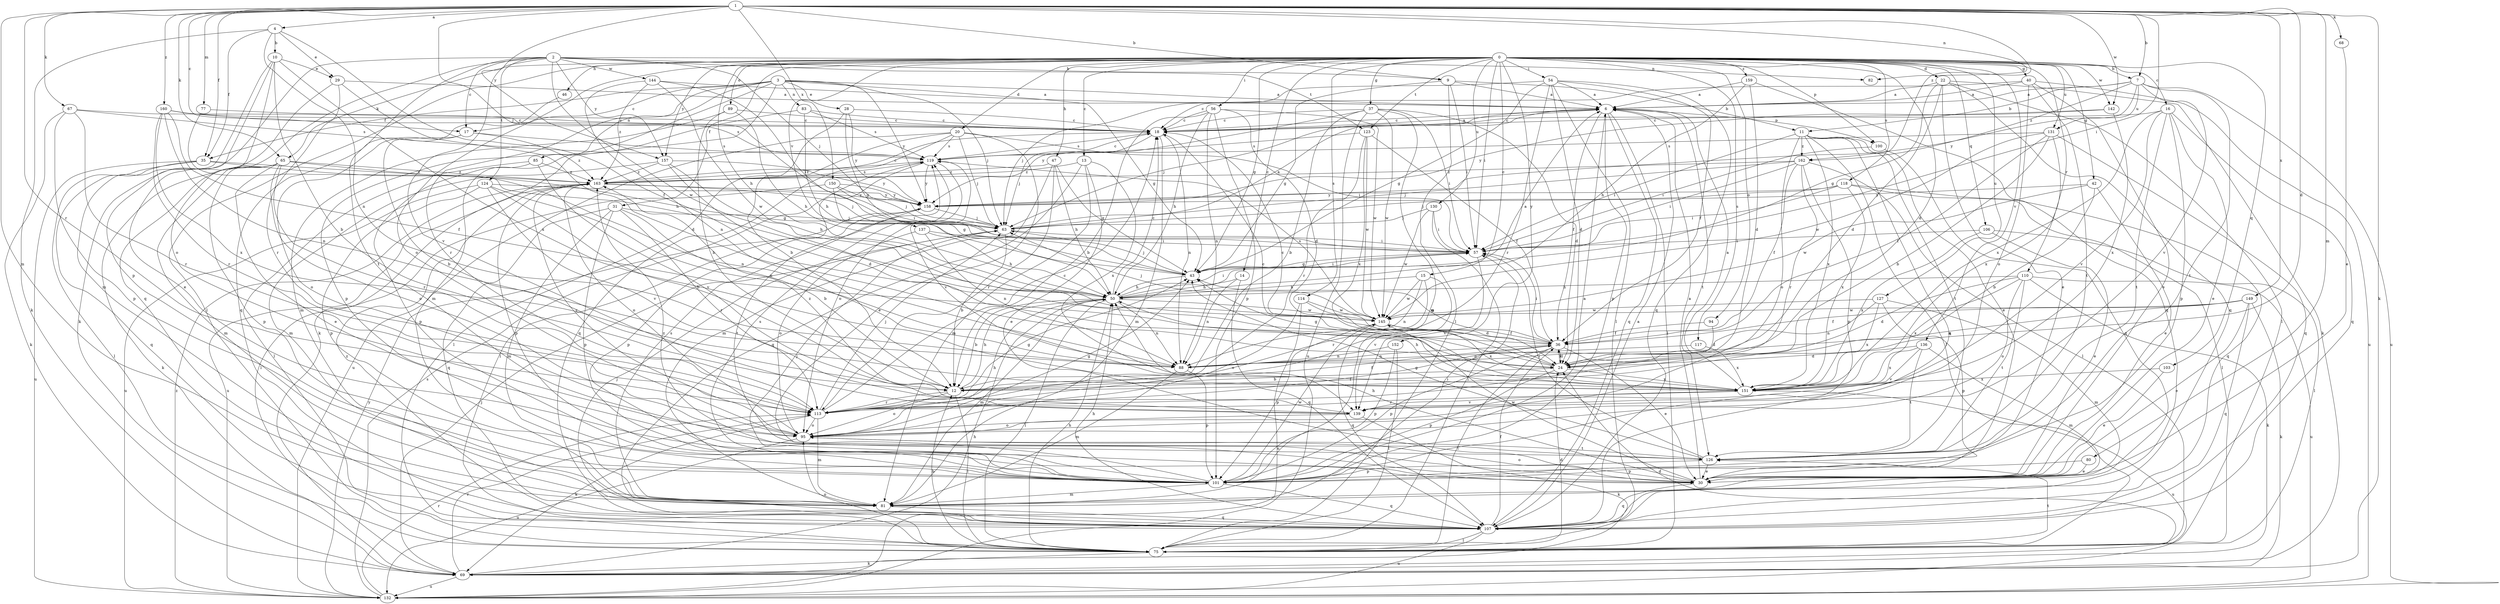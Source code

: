 strict digraph  {
0;
1;
2;
3;
4;
6;
7;
9;
10;
11;
12;
13;
14;
15;
16;
17;
18;
20;
22;
24;
28;
29;
30;
31;
35;
36;
37;
40;
42;
43;
46;
47;
50;
54;
56;
57;
63;
65;
67;
68;
69;
75;
77;
80;
81;
82;
83;
85;
88;
89;
94;
95;
100;
101;
103;
106;
107;
110;
113;
114;
117;
118;
119;
123;
124;
126;
127;
130;
131;
132;
136;
137;
139;
142;
144;
145;
149;
150;
151;
152;
157;
158;
159;
160;
162;
163;
0 -> 7  [label=b];
0 -> 13  [label=c];
0 -> 14  [label=c];
0 -> 15  [label=c];
0 -> 16  [label=c];
0 -> 20  [label=d];
0 -> 22  [label=d];
0 -> 24  [label=d];
0 -> 31  [label=f];
0 -> 37  [label=g];
0 -> 40  [label=g];
0 -> 42  [label=g];
0 -> 43  [label=g];
0 -> 46  [label=h];
0 -> 47  [label=h];
0 -> 50  [label=h];
0 -> 54  [label=i];
0 -> 56  [label=i];
0 -> 57  [label=i];
0 -> 65  [label=k];
0 -> 75  [label=l];
0 -> 89  [label=o];
0 -> 94  [label=o];
0 -> 95  [label=o];
0 -> 100  [label=p];
0 -> 103  [label=q];
0 -> 106  [label=q];
0 -> 110  [label=r];
0 -> 114  [label=s];
0 -> 117  [label=s];
0 -> 118  [label=s];
0 -> 123  [label=t];
0 -> 127  [label=u];
0 -> 130  [label=u];
0 -> 131  [label=u];
0 -> 136  [label=v];
0 -> 137  [label=v];
0 -> 142  [label=w];
0 -> 152  [label=y];
0 -> 157  [label=y];
0 -> 159  [label=z];
1 -> 4  [label=a];
1 -> 7  [label=b];
1 -> 9  [label=b];
1 -> 17  [label=c];
1 -> 24  [label=d];
1 -> 35  [label=f];
1 -> 57  [label=i];
1 -> 63  [label=j];
1 -> 65  [label=k];
1 -> 67  [label=k];
1 -> 68  [label=k];
1 -> 69  [label=k];
1 -> 77  [label=m];
1 -> 80  [label=m];
1 -> 81  [label=m];
1 -> 82  [label=n];
1 -> 113  [label=r];
1 -> 142  [label=w];
1 -> 149  [label=x];
1 -> 150  [label=x];
1 -> 157  [label=y];
1 -> 160  [label=z];
1 -> 162  [label=z];
2 -> 9  [label=b];
2 -> 17  [label=c];
2 -> 63  [label=j];
2 -> 69  [label=k];
2 -> 82  [label=n];
2 -> 107  [label=q];
2 -> 123  [label=t];
2 -> 124  [label=t];
2 -> 126  [label=t];
2 -> 139  [label=v];
2 -> 144  [label=w];
2 -> 145  [label=w];
2 -> 157  [label=y];
3 -> 6  [label=a];
3 -> 17  [label=c];
3 -> 28  [label=e];
3 -> 35  [label=f];
3 -> 43  [label=g];
3 -> 63  [label=j];
3 -> 69  [label=k];
3 -> 81  [label=m];
3 -> 83  [label=n];
3 -> 85  [label=n];
3 -> 113  [label=r];
3 -> 158  [label=y];
4 -> 10  [label=b];
4 -> 29  [label=e];
4 -> 35  [label=f];
4 -> 36  [label=f];
4 -> 69  [label=k];
4 -> 88  [label=n];
6 -> 18  [label=c];
6 -> 36  [label=f];
6 -> 63  [label=j];
6 -> 75  [label=l];
6 -> 100  [label=p];
6 -> 101  [label=p];
6 -> 107  [label=q];
6 -> 126  [label=t];
7 -> 6  [label=a];
7 -> 11  [label=b];
7 -> 126  [label=t];
7 -> 131  [label=u];
7 -> 132  [label=u];
7 -> 139  [label=v];
7 -> 158  [label=y];
7 -> 162  [label=z];
9 -> 6  [label=a];
9 -> 11  [label=b];
9 -> 43  [label=g];
9 -> 57  [label=i];
9 -> 75  [label=l];
10 -> 12  [label=b];
10 -> 29  [label=e];
10 -> 81  [label=m];
10 -> 95  [label=o];
10 -> 101  [label=p];
10 -> 151  [label=x];
11 -> 30  [label=e];
11 -> 57  [label=i];
11 -> 75  [label=l];
11 -> 95  [label=o];
11 -> 107  [label=q];
11 -> 126  [label=t];
11 -> 151  [label=x];
11 -> 162  [label=z];
12 -> 36  [label=f];
12 -> 50  [label=h];
12 -> 75  [label=l];
12 -> 95  [label=o];
12 -> 113  [label=r];
13 -> 30  [label=e];
13 -> 81  [label=m];
13 -> 107  [label=q];
13 -> 151  [label=x];
13 -> 163  [label=z];
14 -> 50  [label=h];
14 -> 88  [label=n];
14 -> 107  [label=q];
15 -> 50  [label=h];
15 -> 88  [label=n];
15 -> 113  [label=r];
15 -> 139  [label=v];
15 -> 145  [label=w];
16 -> 18  [label=c];
16 -> 30  [label=e];
16 -> 101  [label=p];
16 -> 107  [label=q];
16 -> 126  [label=t];
16 -> 139  [label=v];
16 -> 151  [label=x];
17 -> 12  [label=b];
17 -> 95  [label=o];
17 -> 119  [label=s];
17 -> 163  [label=z];
18 -> 6  [label=a];
18 -> 63  [label=j];
18 -> 81  [label=m];
18 -> 88  [label=n];
18 -> 119  [label=s];
20 -> 30  [label=e];
20 -> 57  [label=i];
20 -> 63  [label=j];
20 -> 75  [label=l];
20 -> 107  [label=q];
20 -> 119  [label=s];
20 -> 132  [label=u];
22 -> 6  [label=a];
22 -> 24  [label=d];
22 -> 30  [label=e];
22 -> 43  [label=g];
22 -> 69  [label=k];
22 -> 75  [label=l];
22 -> 107  [label=q];
24 -> 12  [label=b];
24 -> 18  [label=c];
24 -> 36  [label=f];
24 -> 43  [label=g];
24 -> 101  [label=p];
24 -> 151  [label=x];
28 -> 12  [label=b];
28 -> 18  [label=c];
28 -> 43  [label=g];
28 -> 158  [label=y];
29 -> 6  [label=a];
29 -> 24  [label=d];
29 -> 30  [label=e];
29 -> 113  [label=r];
30 -> 6  [label=a];
30 -> 50  [label=h];
30 -> 95  [label=o];
30 -> 107  [label=q];
30 -> 145  [label=w];
30 -> 163  [label=z];
31 -> 12  [label=b];
31 -> 63  [label=j];
31 -> 81  [label=m];
31 -> 101  [label=p];
31 -> 107  [label=q];
31 -> 113  [label=r];
35 -> 43  [label=g];
35 -> 75  [label=l];
35 -> 107  [label=q];
35 -> 132  [label=u];
35 -> 163  [label=z];
36 -> 24  [label=d];
36 -> 30  [label=e];
36 -> 43  [label=g];
36 -> 57  [label=i];
36 -> 75  [label=l];
36 -> 88  [label=n];
36 -> 101  [label=p];
37 -> 12  [label=b];
37 -> 18  [label=c];
37 -> 24  [label=d];
37 -> 57  [label=i];
37 -> 81  [label=m];
37 -> 132  [label=u];
37 -> 145  [label=w];
37 -> 158  [label=y];
40 -> 6  [label=a];
40 -> 18  [label=c];
40 -> 30  [label=e];
40 -> 95  [label=o];
40 -> 126  [label=t];
40 -> 132  [label=u];
42 -> 12  [label=b];
42 -> 30  [label=e];
42 -> 145  [label=w];
42 -> 158  [label=y];
43 -> 50  [label=h];
43 -> 57  [label=i];
43 -> 63  [label=j];
46 -> 107  [label=q];
47 -> 43  [label=g];
47 -> 50  [label=h];
47 -> 81  [label=m];
47 -> 113  [label=r];
47 -> 163  [label=z];
50 -> 6  [label=a];
50 -> 12  [label=b];
50 -> 18  [label=c];
50 -> 57  [label=i];
50 -> 75  [label=l];
50 -> 81  [label=m];
50 -> 88  [label=n];
50 -> 145  [label=w];
54 -> 6  [label=a];
54 -> 24  [label=d];
54 -> 36  [label=f];
54 -> 43  [label=g];
54 -> 63  [label=j];
54 -> 75  [label=l];
54 -> 107  [label=q];
54 -> 113  [label=r];
56 -> 12  [label=b];
56 -> 18  [label=c];
56 -> 24  [label=d];
56 -> 50  [label=h];
56 -> 88  [label=n];
56 -> 101  [label=p];
56 -> 145  [label=w];
57 -> 43  [label=g];
57 -> 139  [label=v];
63 -> 6  [label=a];
63 -> 12  [label=b];
63 -> 57  [label=i];
65 -> 30  [label=e];
65 -> 69  [label=k];
65 -> 81  [label=m];
65 -> 88  [label=n];
65 -> 95  [label=o];
65 -> 101  [label=p];
65 -> 113  [label=r];
65 -> 163  [label=z];
67 -> 18  [label=c];
67 -> 69  [label=k];
67 -> 101  [label=p];
67 -> 113  [label=r];
67 -> 119  [label=s];
68 -> 30  [label=e];
69 -> 24  [label=d];
69 -> 50  [label=h];
69 -> 63  [label=j];
69 -> 113  [label=r];
69 -> 132  [label=u];
75 -> 12  [label=b];
75 -> 24  [label=d];
75 -> 50  [label=h];
75 -> 69  [label=k];
75 -> 95  [label=o];
75 -> 126  [label=t];
77 -> 18  [label=c];
77 -> 50  [label=h];
80 -> 30  [label=e];
80 -> 101  [label=p];
81 -> 57  [label=i];
81 -> 107  [label=q];
81 -> 119  [label=s];
83 -> 18  [label=c];
83 -> 50  [label=h];
83 -> 101  [label=p];
83 -> 119  [label=s];
85 -> 75  [label=l];
85 -> 101  [label=p];
85 -> 139  [label=v];
85 -> 163  [label=z];
88 -> 81  [label=m];
88 -> 101  [label=p];
89 -> 12  [label=b];
89 -> 18  [label=c];
89 -> 50  [label=h];
89 -> 81  [label=m];
94 -> 24  [label=d];
94 -> 36  [label=f];
95 -> 43  [label=g];
95 -> 50  [label=h];
95 -> 126  [label=t];
95 -> 132  [label=u];
95 -> 163  [label=z];
100 -> 57  [label=i];
100 -> 107  [label=q];
101 -> 6  [label=a];
101 -> 63  [label=j];
101 -> 81  [label=m];
101 -> 107  [label=q];
101 -> 119  [label=s];
101 -> 145  [label=w];
103 -> 30  [label=e];
103 -> 151  [label=x];
106 -> 30  [label=e];
106 -> 57  [label=i];
106 -> 75  [label=l];
106 -> 151  [label=x];
107 -> 6  [label=a];
107 -> 36  [label=f];
107 -> 50  [label=h];
107 -> 63  [label=j];
107 -> 75  [label=l];
107 -> 132  [label=u];
107 -> 163  [label=z];
110 -> 24  [label=d];
110 -> 50  [label=h];
110 -> 69  [label=k];
110 -> 95  [label=o];
110 -> 126  [label=t];
110 -> 132  [label=u];
110 -> 151  [label=x];
113 -> 18  [label=c];
113 -> 36  [label=f];
113 -> 43  [label=g];
113 -> 63  [label=j];
113 -> 69  [label=k];
113 -> 81  [label=m];
113 -> 95  [label=o];
114 -> 24  [label=d];
114 -> 95  [label=o];
114 -> 132  [label=u];
114 -> 145  [label=w];
117 -> 88  [label=n];
117 -> 151  [label=x];
118 -> 57  [label=i];
118 -> 63  [label=j];
118 -> 75  [label=l];
118 -> 107  [label=q];
118 -> 151  [label=x];
118 -> 158  [label=y];
119 -> 18  [label=c];
119 -> 75  [label=l];
119 -> 95  [label=o];
119 -> 139  [label=v];
119 -> 158  [label=y];
119 -> 163  [label=z];
123 -> 36  [label=f];
123 -> 113  [label=r];
123 -> 119  [label=s];
123 -> 145  [label=w];
123 -> 151  [label=x];
124 -> 12  [label=b];
124 -> 88  [label=n];
124 -> 101  [label=p];
124 -> 132  [label=u];
124 -> 139  [label=v];
124 -> 158  [label=y];
126 -> 30  [label=e];
126 -> 43  [label=g];
126 -> 57  [label=i];
126 -> 101  [label=p];
127 -> 81  [label=m];
127 -> 88  [label=n];
127 -> 101  [label=p];
127 -> 145  [label=w];
127 -> 151  [label=x];
130 -> 57  [label=i];
130 -> 63  [label=j];
130 -> 75  [label=l];
130 -> 145  [label=w];
131 -> 12  [label=b];
131 -> 36  [label=f];
131 -> 107  [label=q];
131 -> 119  [label=s];
131 -> 145  [label=w];
131 -> 151  [label=x];
132 -> 113  [label=r];
132 -> 119  [label=s];
132 -> 158  [label=y];
132 -> 163  [label=z];
136 -> 24  [label=d];
136 -> 81  [label=m];
136 -> 126  [label=t];
136 -> 139  [label=v];
136 -> 151  [label=x];
137 -> 50  [label=h];
137 -> 57  [label=i];
137 -> 88  [label=n];
137 -> 95  [label=o];
139 -> 69  [label=k];
139 -> 95  [label=o];
139 -> 163  [label=z];
142 -> 18  [label=c];
142 -> 151  [label=x];
142 -> 158  [label=y];
144 -> 6  [label=a];
144 -> 57  [label=i];
144 -> 88  [label=n];
144 -> 145  [label=w];
144 -> 163  [label=z];
145 -> 36  [label=f];
145 -> 63  [label=j];
145 -> 101  [label=p];
145 -> 107  [label=q];
145 -> 119  [label=s];
145 -> 151  [label=x];
149 -> 30  [label=e];
149 -> 36  [label=f];
149 -> 69  [label=k];
149 -> 88  [label=n];
149 -> 107  [label=q];
149 -> 145  [label=w];
150 -> 43  [label=g];
150 -> 57  [label=i];
150 -> 63  [label=j];
150 -> 75  [label=l];
150 -> 158  [label=y];
151 -> 6  [label=a];
151 -> 18  [label=c];
151 -> 50  [label=h];
151 -> 113  [label=r];
151 -> 132  [label=u];
151 -> 139  [label=v];
152 -> 75  [label=l];
152 -> 88  [label=n];
152 -> 101  [label=p];
157 -> 24  [label=d];
157 -> 50  [label=h];
157 -> 81  [label=m];
157 -> 158  [label=y];
157 -> 163  [label=z];
158 -> 63  [label=j];
158 -> 101  [label=p];
158 -> 126  [label=t];
159 -> 6  [label=a];
159 -> 24  [label=d];
159 -> 50  [label=h];
159 -> 107  [label=q];
160 -> 18  [label=c];
160 -> 36  [label=f];
160 -> 88  [label=n];
160 -> 113  [label=r];
160 -> 119  [label=s];
160 -> 151  [label=x];
162 -> 36  [label=f];
162 -> 57  [label=i];
162 -> 63  [label=j];
162 -> 75  [label=l];
162 -> 101  [label=p];
162 -> 113  [label=r];
162 -> 163  [label=z];
163 -> 18  [label=c];
163 -> 63  [label=j];
163 -> 95  [label=o];
163 -> 101  [label=p];
163 -> 119  [label=s];
163 -> 132  [label=u];
163 -> 158  [label=y];
}
